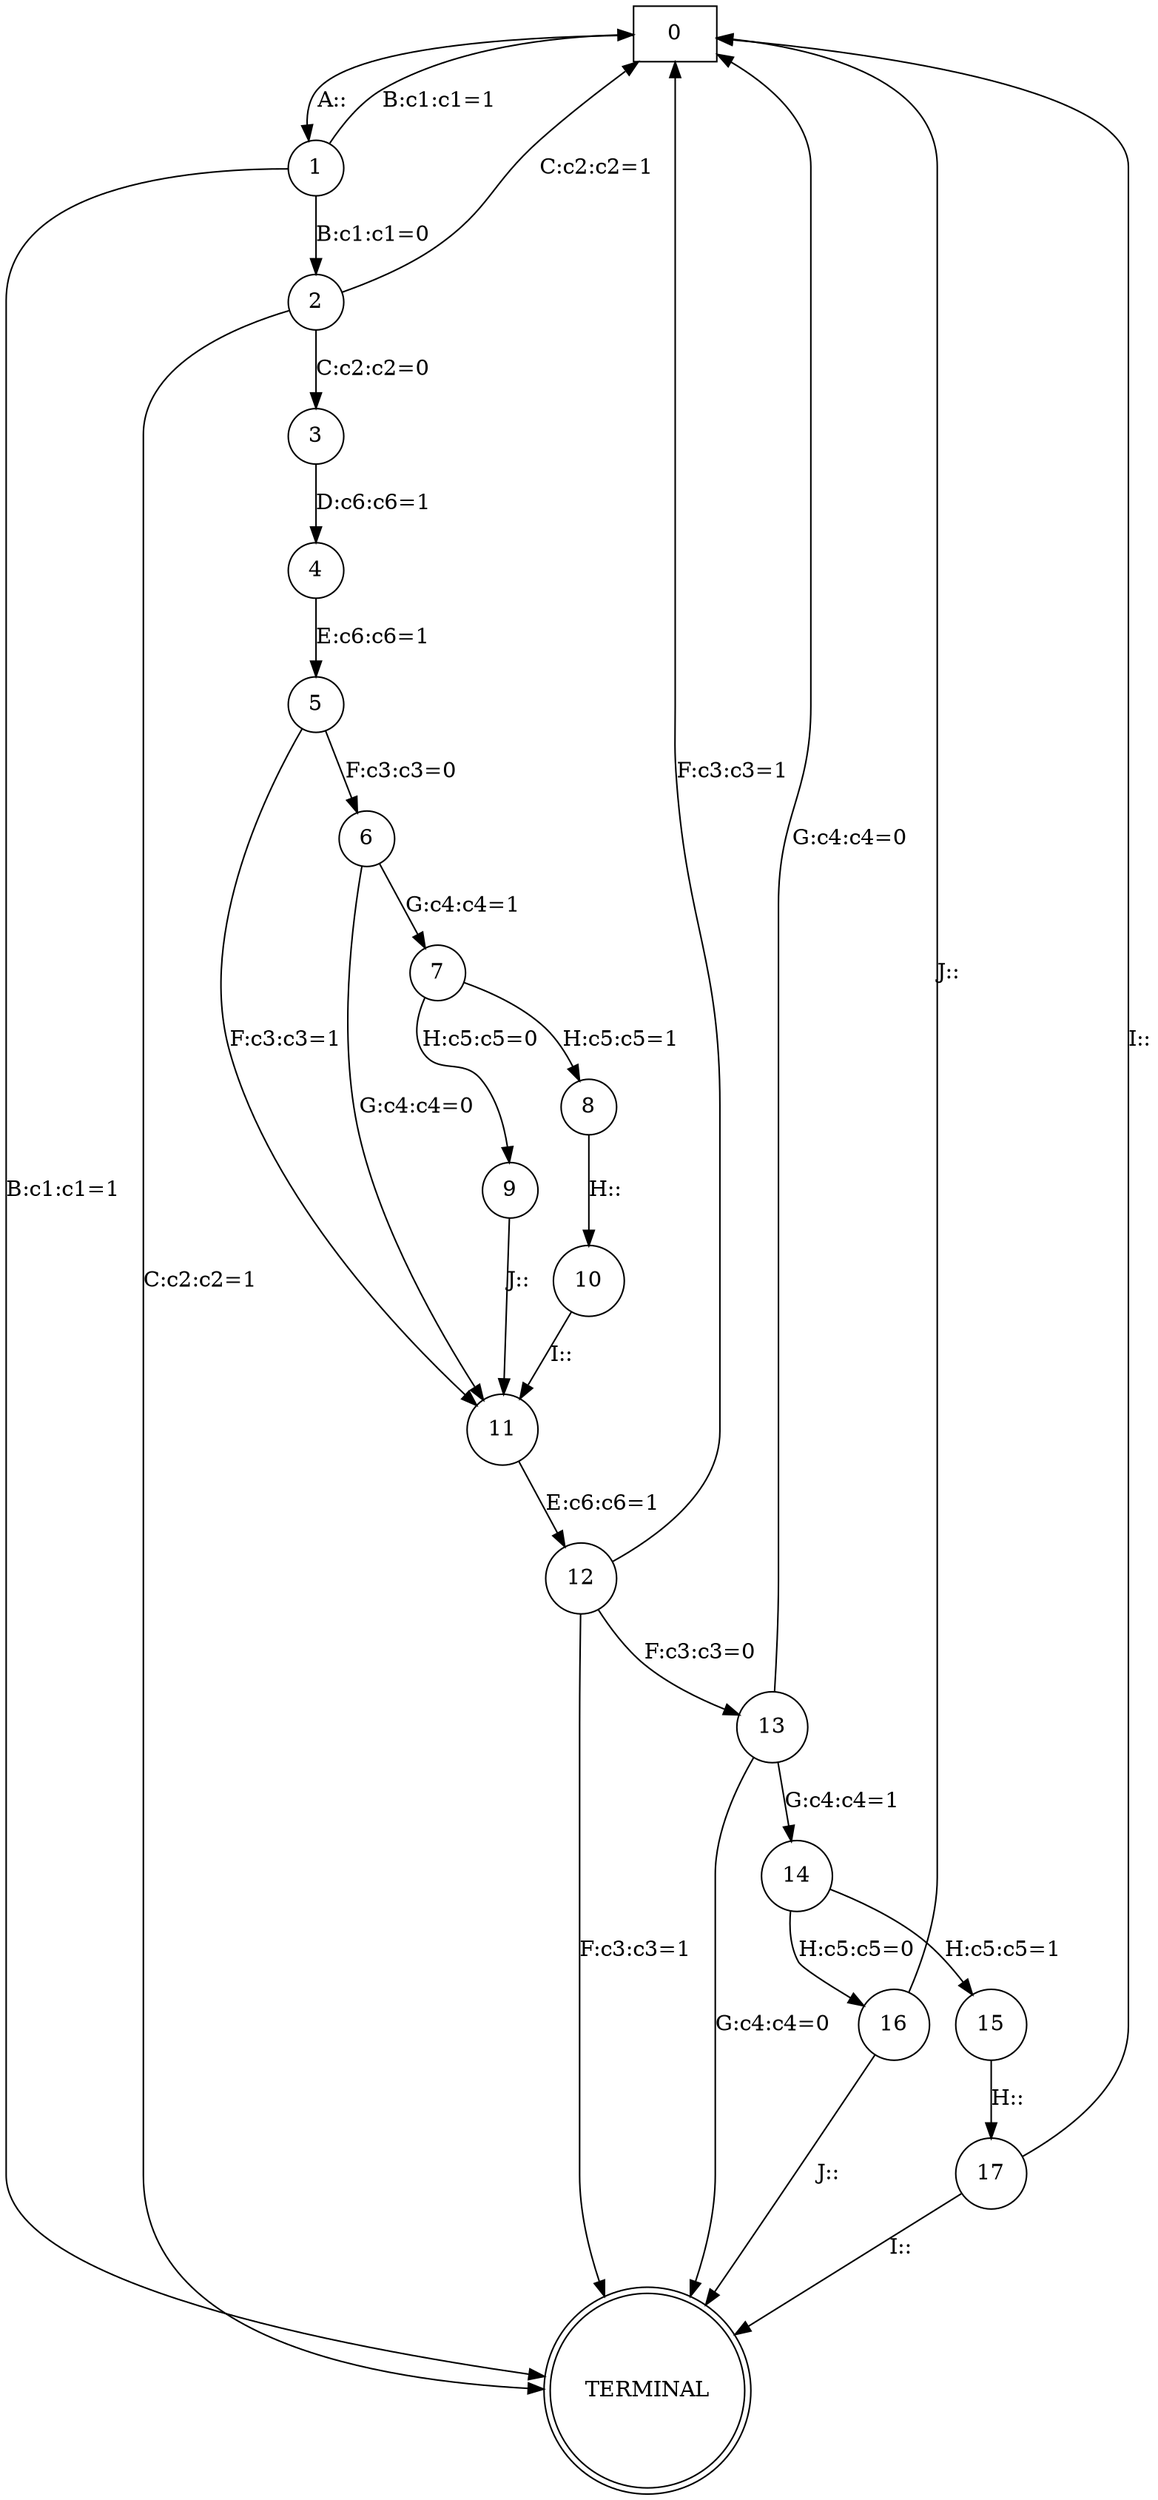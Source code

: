 strict digraph  {
0 [label=0, attr="{}", shape=box];
1 [label=1, attr="{}", shape=circle];
2 [label=2, attr="{}", shape=circle];
3 [label=3, attr="{}", shape=circle];
4 [label=4, attr="{}", shape=circle];
5 [label=5, attr="{}", shape=circle];
6 [label=6, attr="{}", shape=circle];
7 [label=7, attr="{}", shape=circle];
8 [label=8, attr="{}", shape=circle];
9 [label=9, attr="{}", shape=circle];
10 [label=10, attr="{}", shape=circle];
11 [label=11, attr="{}", shape=circle];
12 [label=12, attr="{}", shape=circle];
13 [label=13, attr="{}", shape=circle];
14 [label=14, attr="{}", shape=circle];
15 [label=15, attr="{}", shape=circle];
16 [label=16, attr="{}", shape=circle];
17 [label=17, attr="{}", shape=circle];
TERMINAL [label=TERMINAL, attr="{}", shape=doublecircle];
0 -> 1  [label="A::", prob=1];
1 -> 2  [label="B:c1:c1=0", prob="0.5"];
1 -> 0  [label="B:c1:c1=1", prob="0.05"];
1 -> TERMINAL  [label="B:c1:c1=1", prob="0.45"];
2 -> 3  [label="C:c2:c2=0", prob="0.5"];
2 -> 0  [label="C:c2:c2=1", prob="0.05"];
2 -> TERMINAL  [label="C:c2:c2=1", prob="0.45"];
3 -> 4  [label="D:c6:c6=1", prob=1];
4 -> 5  [label="E:c6:c6=1", prob=1];
5 -> 6  [label="F:c3:c3=0", prob="0.5"];
5 -> 11  [label="F:c3:c3=1", prob="0.5"];
6 -> 7  [label="G:c4:c4=1", prob="0.5"];
6 -> 11  [label="G:c4:c4=0", prob="0.5"];
7 -> 8  [label="H:c5:c5=1", prob="0.5"];
7 -> 9  [label="H:c5:c5=0", prob="0.5"];
8 -> 10  [label="H::", prob=1];
9 -> 11  [label="J::", prob=1];
10 -> 11  [label="I::", prob=1];
11 -> 12  [label="E:c6:c6=1", prob=1];
12 -> 13  [label="F:c3:c3=0", prob="0.5"];
12 -> 0  [label="F:c3:c3=1", prob="0.05"];
12 -> TERMINAL  [label="F:c3:c3=1", prob="0.45"];
13 -> 14  [label="G:c4:c4=1", prob="0.5"];
13 -> 0  [label="G:c4:c4=0", prob="0.05"];
13 -> TERMINAL  [label="G:c4:c4=0", prob="0.45"];
14 -> 15  [label="H:c5:c5=1", prob="0.5"];
14 -> 16  [label="H:c5:c5=0", prob="0.5"];
15 -> 17  [label="H::", prob=1];
16 -> 0  [label="J::", prob="0.1"];
16 -> TERMINAL  [label="J::", prob="0.9"];
17 -> 0  [label="I::", prob="0.1"];
17 -> TERMINAL  [label="I::", prob="0.9"];
}
